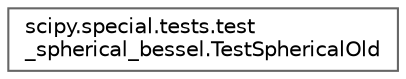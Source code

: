 digraph "Graphical Class Hierarchy"
{
 // LATEX_PDF_SIZE
  bgcolor="transparent";
  edge [fontname=Helvetica,fontsize=10,labelfontname=Helvetica,labelfontsize=10];
  node [fontname=Helvetica,fontsize=10,shape=box,height=0.2,width=0.4];
  rankdir="LR";
  Node0 [id="Node000000",label="scipy.special.tests.test\l_spherical_bessel.TestSphericalOld",height=0.2,width=0.4,color="grey40", fillcolor="white", style="filled",URL="$de/d23/classscipy_1_1special_1_1tests_1_1test__spherical__bessel_1_1TestSphericalOld.html",tooltip=" "];
}
